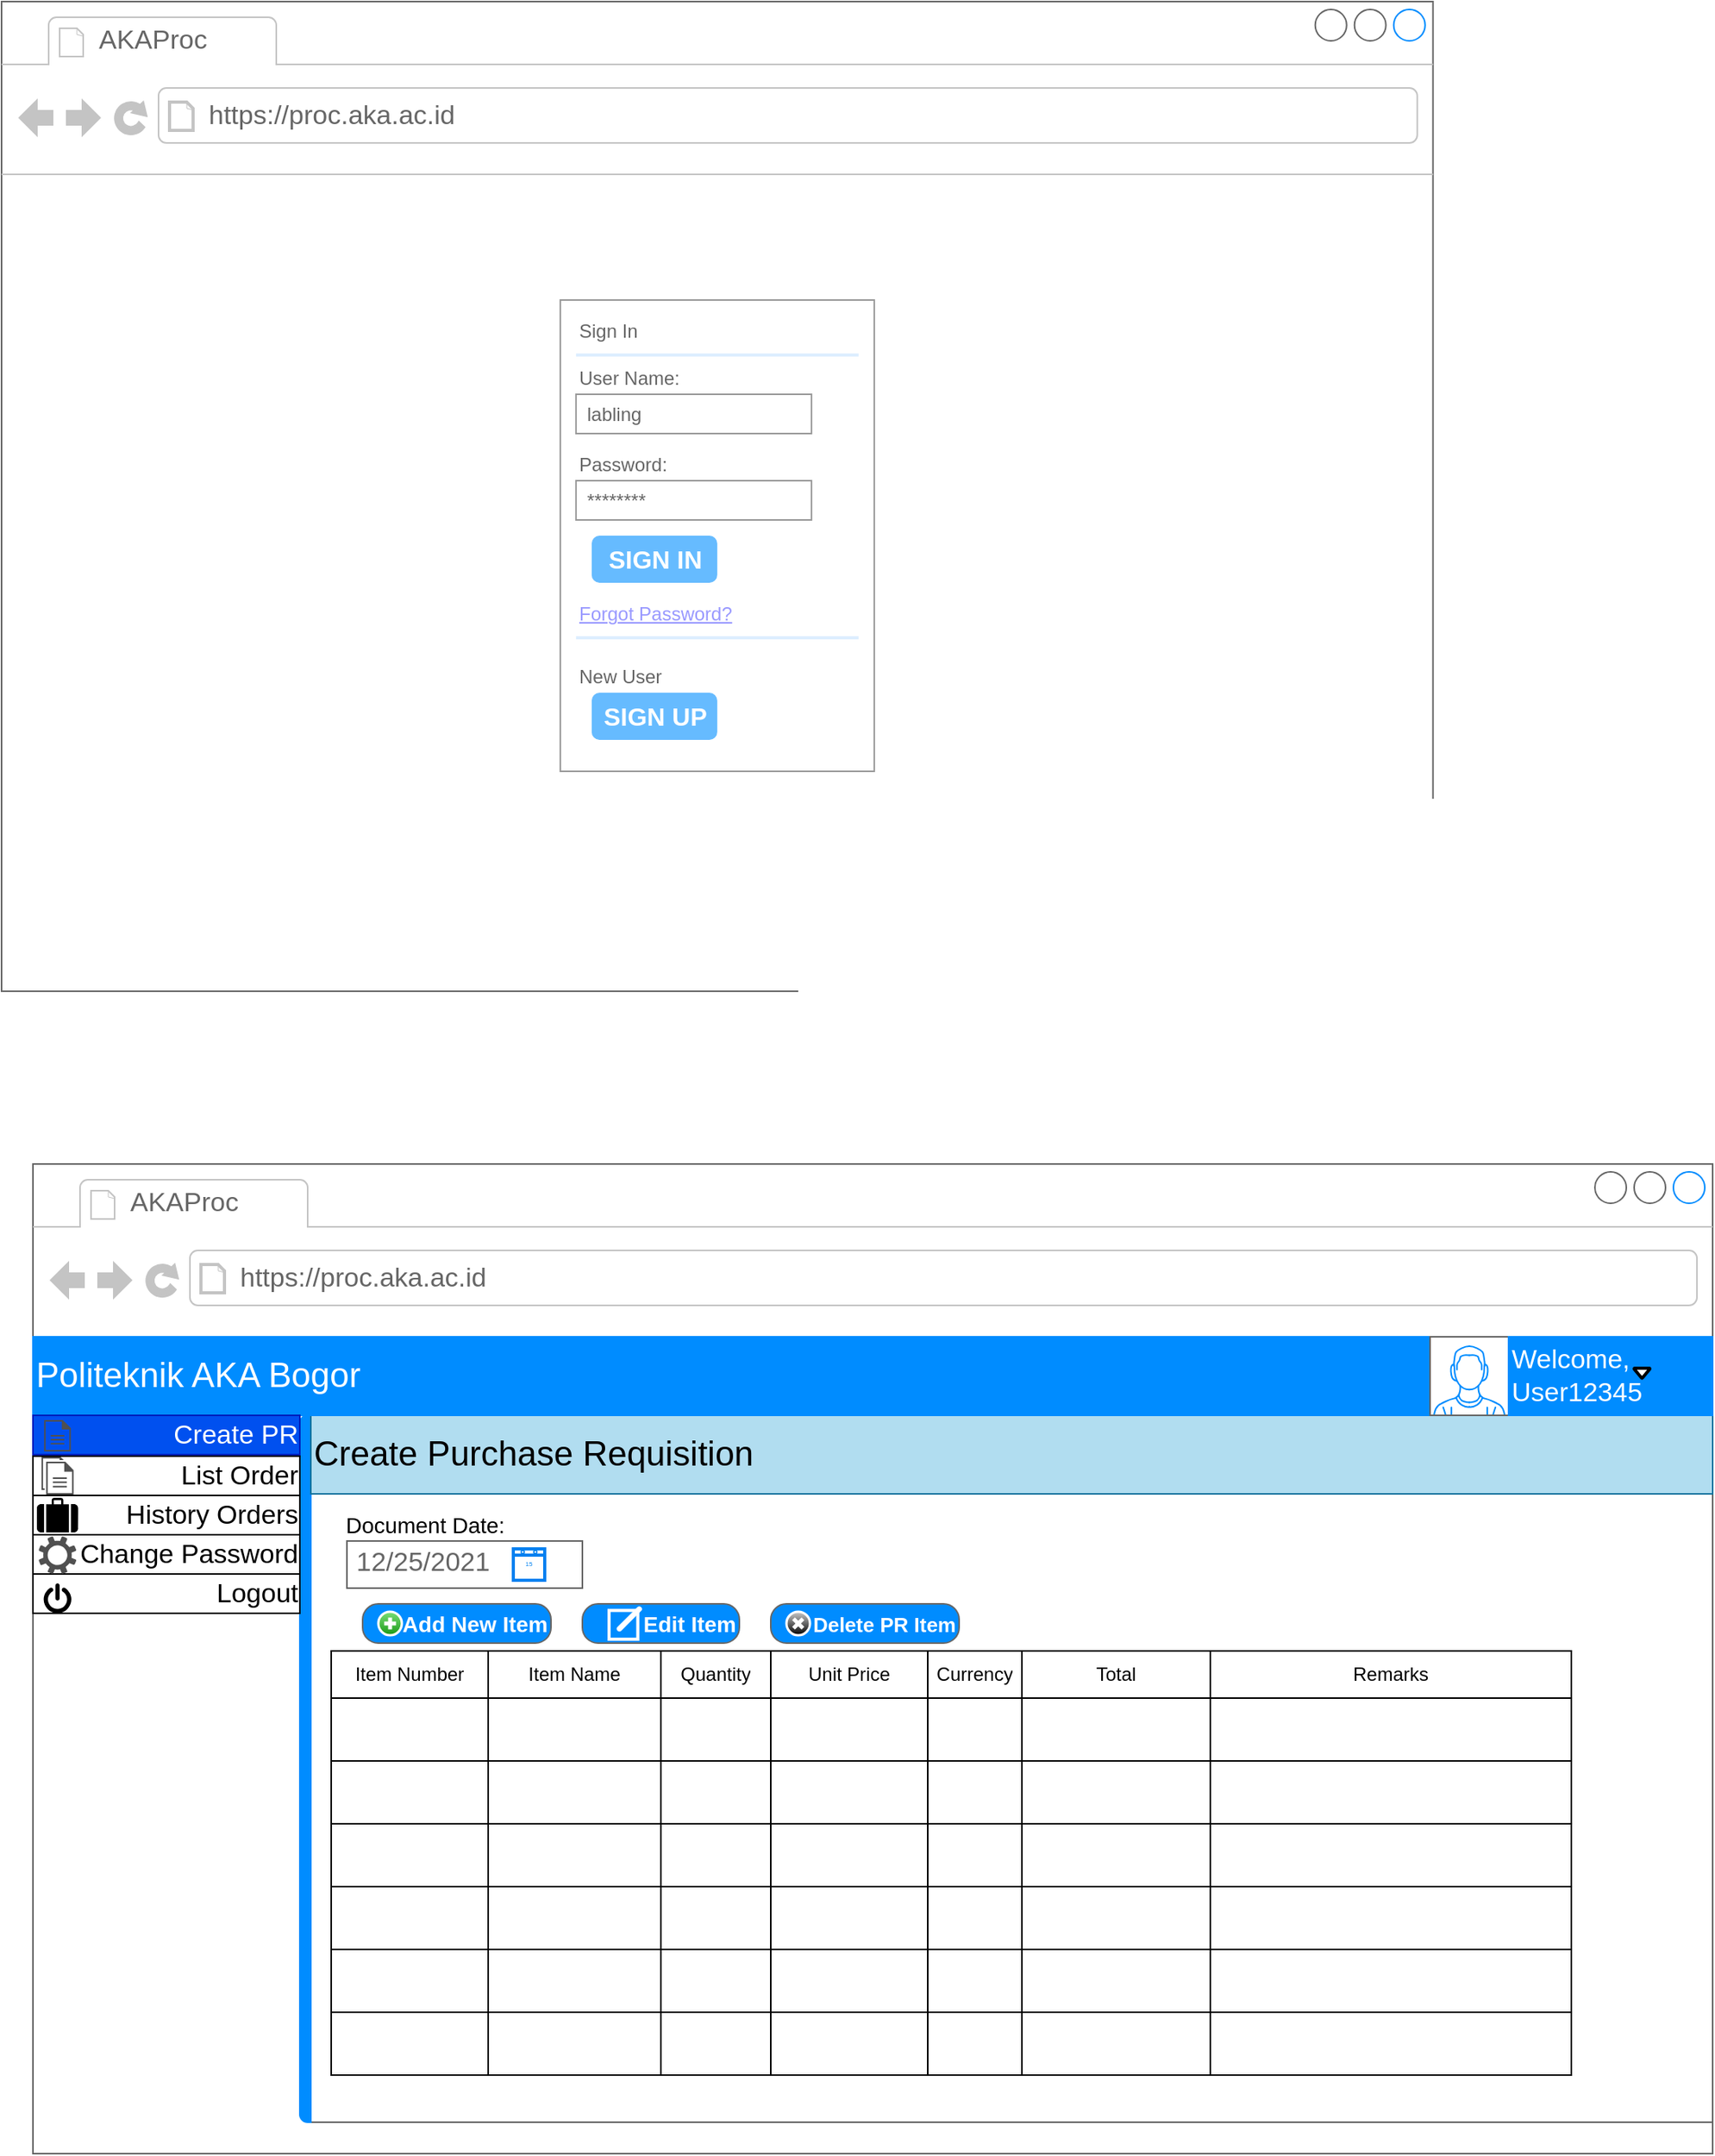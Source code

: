 <mxfile version="14.9.5" type="github">
  <diagram name="Page-1" id="03018318-947c-dd8e-b7a3-06fadd420f32">
    <mxGraphModel dx="942" dy="614" grid="1" gridSize="10" guides="1" tooltips="1" connect="1" arrows="1" fold="1" page="1" pageScale="1" pageWidth="1100" pageHeight="850" background="none" math="0" shadow="0">
      <root>
        <mxCell id="0" />
        <mxCell id="1" parent="0" />
        <mxCell id="FRGPHZSi0qJU7UoumQTa-4" value="" style="strokeWidth=1;shadow=0;dashed=0;align=center;html=1;shape=mxgraph.mockup.containers.browserWindow;rSize=0;strokeColor=#666666;strokeColor2=#008cff;strokeColor3=#c4c4c4;mainText=,;recursiveResize=0;" parent="1" vertex="1">
          <mxGeometry x="40" y="40" width="911.84" height="630" as="geometry" />
        </mxCell>
        <mxCell id="FRGPHZSi0qJU7UoumQTa-5" value="AKAProc" style="strokeWidth=1;shadow=0;dashed=0;align=center;html=1;shape=mxgraph.mockup.containers.anchor;fontSize=17;fontColor=#666666;align=left;" parent="FRGPHZSi0qJU7UoumQTa-4" vertex="1">
          <mxGeometry x="60" y="12" width="110" height="26" as="geometry" />
        </mxCell>
        <mxCell id="FRGPHZSi0qJU7UoumQTa-6" value="https://proc.aka.ac.id" style="strokeWidth=1;shadow=0;dashed=0;align=center;html=1;shape=mxgraph.mockup.containers.anchor;rSize=0;fontSize=17;fontColor=#666666;align=left;" parent="FRGPHZSi0qJU7UoumQTa-4" vertex="1">
          <mxGeometry x="130" y="60" width="250" height="26" as="geometry" />
        </mxCell>
        <mxCell id="FRGPHZSi0qJU7UoumQTa-7" value="" style="strokeWidth=1;shadow=0;dashed=0;align=center;html=1;shape=mxgraph.mockup.forms.rrect;rSize=0;strokeColor=#999999;fillColor=#ffffff;" parent="FRGPHZSi0qJU7UoumQTa-4" vertex="1">
          <mxGeometry x="355.92" y="190" width="200" height="300" as="geometry" />
        </mxCell>
        <mxCell id="FRGPHZSi0qJU7UoumQTa-8" value="Sign In" style="strokeWidth=1;shadow=0;dashed=0;align=center;html=1;shape=mxgraph.mockup.forms.anchor;fontSize=12;fontColor=#666666;align=left;resizeWidth=1;spacingLeft=0;" parent="FRGPHZSi0qJU7UoumQTa-7" vertex="1">
          <mxGeometry width="100" height="20" relative="1" as="geometry">
            <mxPoint x="10" y="10" as="offset" />
          </mxGeometry>
        </mxCell>
        <mxCell id="FRGPHZSi0qJU7UoumQTa-9" value="" style="shape=line;strokeColor=#ddeeff;strokeWidth=2;html=1;resizeWidth=1;" parent="FRGPHZSi0qJU7UoumQTa-7" vertex="1">
          <mxGeometry width="180" height="10" relative="1" as="geometry">
            <mxPoint x="10" y="30" as="offset" />
          </mxGeometry>
        </mxCell>
        <mxCell id="FRGPHZSi0qJU7UoumQTa-10" value="User Name:" style="strokeWidth=1;shadow=0;dashed=0;align=center;html=1;shape=mxgraph.mockup.forms.anchor;fontSize=12;fontColor=#666666;align=left;resizeWidth=1;spacingLeft=0;" parent="FRGPHZSi0qJU7UoumQTa-7" vertex="1">
          <mxGeometry width="100" height="20" relative="1" as="geometry">
            <mxPoint x="10" y="40" as="offset" />
          </mxGeometry>
        </mxCell>
        <mxCell id="FRGPHZSi0qJU7UoumQTa-11" value="labling" style="strokeWidth=1;shadow=0;dashed=0;align=center;html=1;shape=mxgraph.mockup.forms.rrect;rSize=0;strokeColor=#999999;fontColor=#666666;align=left;spacingLeft=5;resizeWidth=1;" parent="FRGPHZSi0qJU7UoumQTa-7" vertex="1">
          <mxGeometry width="150" height="25" relative="1" as="geometry">
            <mxPoint x="10" y="60" as="offset" />
          </mxGeometry>
        </mxCell>
        <mxCell id="FRGPHZSi0qJU7UoumQTa-12" value="Password:" style="strokeWidth=1;shadow=0;dashed=0;align=center;html=1;shape=mxgraph.mockup.forms.anchor;fontSize=12;fontColor=#666666;align=left;resizeWidth=1;spacingLeft=0;" parent="FRGPHZSi0qJU7UoumQTa-7" vertex="1">
          <mxGeometry width="100" height="20" relative="1" as="geometry">
            <mxPoint x="10" y="95" as="offset" />
          </mxGeometry>
        </mxCell>
        <mxCell id="FRGPHZSi0qJU7UoumQTa-13" value="********" style="strokeWidth=1;shadow=0;dashed=0;align=center;html=1;shape=mxgraph.mockup.forms.rrect;rSize=0;strokeColor=#999999;fontColor=#666666;align=left;spacingLeft=5;resizeWidth=1;" parent="FRGPHZSi0qJU7UoumQTa-7" vertex="1">
          <mxGeometry width="150" height="25" relative="1" as="geometry">
            <mxPoint x="10" y="115" as="offset" />
          </mxGeometry>
        </mxCell>
        <mxCell id="FRGPHZSi0qJU7UoumQTa-14" value="SIGN IN" style="strokeWidth=1;shadow=0;dashed=0;align=center;html=1;shape=mxgraph.mockup.forms.rrect;rSize=5;strokeColor=none;fontColor=#ffffff;fillColor=#66bbff;fontSize=16;fontStyle=1;" parent="FRGPHZSi0qJU7UoumQTa-7" vertex="1">
          <mxGeometry y="1" width="80" height="30" relative="1" as="geometry">
            <mxPoint x="20" y="-150" as="offset" />
          </mxGeometry>
        </mxCell>
        <mxCell id="FRGPHZSi0qJU7UoumQTa-15" value="Forgot Password?" style="strokeWidth=1;shadow=0;dashed=0;align=center;html=1;shape=mxgraph.mockup.forms.anchor;fontSize=12;fontColor=#9999ff;align=left;spacingLeft=0;fontStyle=4;resizeWidth=1;" parent="FRGPHZSi0qJU7UoumQTa-7" vertex="1">
          <mxGeometry y="1" width="150" height="20" relative="1" as="geometry">
            <mxPoint x="10" y="-110" as="offset" />
          </mxGeometry>
        </mxCell>
        <mxCell id="FRGPHZSi0qJU7UoumQTa-16" value="" style="shape=line;strokeColor=#ddeeff;strokeWidth=2;html=1;resizeWidth=1;" parent="FRGPHZSi0qJU7UoumQTa-7" vertex="1">
          <mxGeometry y="1" width="180" height="10" relative="1" as="geometry">
            <mxPoint x="10" y="-90" as="offset" />
          </mxGeometry>
        </mxCell>
        <mxCell id="FRGPHZSi0qJU7UoumQTa-17" value="New User" style="strokeWidth=1;shadow=0;dashed=0;align=center;html=1;shape=mxgraph.mockup.forms.anchor;fontSize=12;fontColor=#666666;align=left;spacingLeft=0;resizeWidth=1;" parent="FRGPHZSi0qJU7UoumQTa-7" vertex="1">
          <mxGeometry y="1" width="150" height="20" relative="1" as="geometry">
            <mxPoint x="10" y="-70" as="offset" />
          </mxGeometry>
        </mxCell>
        <mxCell id="FRGPHZSi0qJU7UoumQTa-18" value="SIGN UP" style="strokeWidth=1;shadow=0;dashed=0;align=center;html=1;shape=mxgraph.mockup.forms.rrect;rSize=5;strokeColor=none;fontColor=#ffffff;fillColor=#66bbff;fontSize=16;fontStyle=1;" parent="FRGPHZSi0qJU7UoumQTa-7" vertex="1">
          <mxGeometry y="1" width="80" height="30" relative="1" as="geometry">
            <mxPoint x="20" y="-50" as="offset" />
          </mxGeometry>
        </mxCell>
        <mxCell id="42yvkzEmiVA_wIKFC7tD-16" value="" style="strokeWidth=1;shadow=0;dashed=0;align=center;html=1;shape=mxgraph.mockup.containers.browserWindow;rSize=0;strokeColor=#666666;strokeColor2=#008cff;strokeColor3=#c4c4c4;mainText=,;recursiveResize=0;" parent="1" vertex="1">
          <mxGeometry x="60" y="780" width="1070" height="630" as="geometry" />
        </mxCell>
        <mxCell id="42yvkzEmiVA_wIKFC7tD-17" value="AKAProc" style="strokeWidth=1;shadow=0;dashed=0;align=center;html=1;shape=mxgraph.mockup.containers.anchor;fontSize=17;fontColor=#666666;align=left;" parent="42yvkzEmiVA_wIKFC7tD-16" vertex="1">
          <mxGeometry x="60" y="12" width="110" height="26" as="geometry" />
        </mxCell>
        <mxCell id="42yvkzEmiVA_wIKFC7tD-18" value="https://proc.aka.ac.id" style="strokeWidth=1;shadow=0;dashed=0;align=center;html=1;shape=mxgraph.mockup.containers.anchor;rSize=0;fontSize=17;fontColor=#666666;align=left;" parent="42yvkzEmiVA_wIKFC7tD-16" vertex="1">
          <mxGeometry x="130" y="60" width="250" height="26" as="geometry" />
        </mxCell>
        <mxCell id="42yvkzEmiVA_wIKFC7tD-37" value="" style="strokeWidth=1;shadow=0;dashed=0;align=center;html=1;shape=mxgraph.mockup.containers.marginRect2;rectMarginLeft=67;strokeColor=#666666;gradientColor=none;" parent="42yvkzEmiVA_wIKFC7tD-16" vertex="1">
          <mxGeometry x="110" y="160" width="960" height="450" as="geometry" />
        </mxCell>
        <mxCell id="42yvkzEmiVA_wIKFC7tD-41" value="" style="strokeWidth=1;shadow=0;dashed=0;align=center;html=1;shape=mxgraph.mockup.containers.leftButton;rSize=5;strokeColor=#008cff;fillColor=#008cff;resizeHeight=1;movable=0;deletable=0;" parent="42yvkzEmiVA_wIKFC7tD-37" vertex="1">
          <mxGeometry width="7" height="450" relative="1" as="geometry">
            <mxPoint x="60" as="offset" />
          </mxGeometry>
        </mxCell>
        <mxCell id="42yvkzEmiVA_wIKFC7tD-43" value="&lt;font style=&quot;font-size: 22px&quot;&gt;Create Purchase Requisition&lt;/font&gt;" style="strokeWidth=1;shadow=0;dashed=0;align=left;html=1;shape=mxgraph.mockup.containers.rrect;rSize=0;fontSize=17;fillColor=#b1ddf0;strokeColor=#10739e;" parent="42yvkzEmiVA_wIKFC7tD-37" vertex="1">
          <mxGeometry x="67" width="893" height="50" as="geometry" />
        </mxCell>
        <mxCell id="42yvkzEmiVA_wIKFC7tD-111" value="12/25/2021" style="strokeWidth=1;shadow=0;dashed=0;align=center;html=1;shape=mxgraph.mockup.text.textBox;fontColor=#666666;align=left;fontSize=17;spacingLeft=4;spacingTop=-3;strokeColor=#666666;mainText=" parent="42yvkzEmiVA_wIKFC7tD-37" vertex="1">
          <mxGeometry x="90" y="80" width="150" height="30" as="geometry" />
        </mxCell>
        <mxCell id="42yvkzEmiVA_wIKFC7tD-166" value="Document Date:" style="text;html=1;strokeColor=none;fillColor=none;align=center;verticalAlign=middle;whiteSpace=wrap;rounded=0;fontSize=14;" parent="42yvkzEmiVA_wIKFC7tD-37" vertex="1">
          <mxGeometry x="80" y="60" width="120" height="20" as="geometry" />
        </mxCell>
        <mxCell id="UZ5AK2FVw-hcxoctWNac-22" value="" style="shape=table;startSize=0;container=1;collapsible=0;childLayout=tableLayout;" vertex="1" parent="42yvkzEmiVA_wIKFC7tD-37">
          <mxGeometry x="80" y="150" width="790" height="270" as="geometry" />
        </mxCell>
        <mxCell id="UZ5AK2FVw-hcxoctWNac-23" value="" style="shape=partialRectangle;collapsible=0;dropTarget=0;pointerEvents=0;fillColor=none;top=0;left=0;bottom=0;right=0;points=[[0,0.5],[1,0.5]];portConstraint=eastwest;" vertex="1" parent="UZ5AK2FVw-hcxoctWNac-22">
          <mxGeometry width="790" height="30" as="geometry" />
        </mxCell>
        <mxCell id="UZ5AK2FVw-hcxoctWNac-24" value="Item Number" style="shape=partialRectangle;html=1;whiteSpace=wrap;connectable=0;overflow=hidden;fillColor=none;top=0;left=0;bottom=0;right=0;pointerEvents=1;" vertex="1" parent="UZ5AK2FVw-hcxoctWNac-23">
          <mxGeometry width="100" height="30" as="geometry" />
        </mxCell>
        <mxCell id="UZ5AK2FVw-hcxoctWNac-25" value="" style="shape=partialRectangle;html=1;whiteSpace=wrap;connectable=0;overflow=hidden;fillColor=none;top=0;left=0;bottom=0;right=0;pointerEvents=1;" vertex="1" parent="UZ5AK2FVw-hcxoctWNac-23">
          <mxGeometry x="100" width="110" height="30" as="geometry" />
        </mxCell>
        <mxCell id="UZ5AK2FVw-hcxoctWNac-26" value="Quantity" style="shape=partialRectangle;html=1;whiteSpace=wrap;connectable=0;overflow=hidden;fillColor=none;top=0;left=0;bottom=0;right=0;pointerEvents=1;" vertex="1" parent="UZ5AK2FVw-hcxoctWNac-23">
          <mxGeometry x="210" width="70" height="30" as="geometry" />
        </mxCell>
        <mxCell id="UZ5AK2FVw-hcxoctWNac-27" value="Unit Price" style="shape=partialRectangle;html=1;whiteSpace=wrap;connectable=0;overflow=hidden;fillColor=none;top=0;left=0;bottom=0;right=0;pointerEvents=1;" vertex="1" parent="UZ5AK2FVw-hcxoctWNac-23">
          <mxGeometry x="280" width="100" height="30" as="geometry" />
        </mxCell>
        <mxCell id="UZ5AK2FVw-hcxoctWNac-28" value="Currency" style="shape=partialRectangle;html=1;whiteSpace=wrap;connectable=0;overflow=hidden;fillColor=none;top=0;left=0;bottom=0;right=0;pointerEvents=1;" vertex="1" parent="UZ5AK2FVw-hcxoctWNac-23">
          <mxGeometry x="380" width="60" height="30" as="geometry" />
        </mxCell>
        <mxCell id="UZ5AK2FVw-hcxoctWNac-29" value="Total" style="shape=partialRectangle;html=1;whiteSpace=wrap;connectable=0;overflow=hidden;fillColor=none;top=0;left=0;bottom=0;right=0;pointerEvents=1;" vertex="1" parent="UZ5AK2FVw-hcxoctWNac-23">
          <mxGeometry x="440" width="120" height="30" as="geometry" />
        </mxCell>
        <mxCell id="UZ5AK2FVw-hcxoctWNac-38" value="Remarks" style="shape=partialRectangle;html=1;whiteSpace=wrap;connectable=0;overflow=hidden;fillColor=none;top=0;left=0;bottom=0;right=0;pointerEvents=1;" vertex="1" parent="UZ5AK2FVw-hcxoctWNac-23">
          <mxGeometry x="560" width="230" height="30" as="geometry" />
        </mxCell>
        <mxCell id="UZ5AK2FVw-hcxoctWNac-30" value="" style="shape=partialRectangle;collapsible=0;dropTarget=0;pointerEvents=0;fillColor=none;top=0;left=0;bottom=0;right=0;points=[[0,0.5],[1,0.5]];portConstraint=eastwest;" vertex="1" parent="UZ5AK2FVw-hcxoctWNac-22">
          <mxGeometry y="30" width="790" height="40" as="geometry" />
        </mxCell>
        <mxCell id="UZ5AK2FVw-hcxoctWNac-31" value="" style="shape=partialRectangle;html=1;whiteSpace=wrap;connectable=0;overflow=hidden;fillColor=none;top=0;left=0;bottom=0;right=0;pointerEvents=1;" vertex="1" parent="UZ5AK2FVw-hcxoctWNac-30">
          <mxGeometry width="100" height="40" as="geometry" />
        </mxCell>
        <mxCell id="UZ5AK2FVw-hcxoctWNac-32" value="" style="shape=partialRectangle;html=1;whiteSpace=wrap;connectable=0;overflow=hidden;fillColor=none;top=0;left=0;bottom=0;right=0;pointerEvents=1;" vertex="1" parent="UZ5AK2FVw-hcxoctWNac-30">
          <mxGeometry x="100" width="110" height="40" as="geometry" />
        </mxCell>
        <mxCell id="UZ5AK2FVw-hcxoctWNac-33" value="" style="shape=partialRectangle;html=1;whiteSpace=wrap;connectable=0;overflow=hidden;fillColor=none;top=0;left=0;bottom=0;right=0;pointerEvents=1;" vertex="1" parent="UZ5AK2FVw-hcxoctWNac-30">
          <mxGeometry x="210" width="70" height="40" as="geometry" />
        </mxCell>
        <mxCell id="UZ5AK2FVw-hcxoctWNac-34" value="" style="shape=partialRectangle;html=1;whiteSpace=wrap;connectable=0;overflow=hidden;fillColor=none;top=0;left=0;bottom=0;right=0;pointerEvents=1;" vertex="1" parent="UZ5AK2FVw-hcxoctWNac-30">
          <mxGeometry x="280" width="100" height="40" as="geometry" />
        </mxCell>
        <mxCell id="UZ5AK2FVw-hcxoctWNac-35" value="" style="shape=partialRectangle;html=1;whiteSpace=wrap;connectable=0;overflow=hidden;fillColor=none;top=0;left=0;bottom=0;right=0;pointerEvents=1;" vertex="1" parent="UZ5AK2FVw-hcxoctWNac-30">
          <mxGeometry x="380" width="60" height="40" as="geometry" />
        </mxCell>
        <mxCell id="UZ5AK2FVw-hcxoctWNac-36" value="" style="shape=partialRectangle;html=1;whiteSpace=wrap;connectable=0;overflow=hidden;fillColor=none;top=0;left=0;bottom=0;right=0;pointerEvents=1;" vertex="1" parent="UZ5AK2FVw-hcxoctWNac-30">
          <mxGeometry x="440" width="120" height="40" as="geometry" />
        </mxCell>
        <mxCell id="UZ5AK2FVw-hcxoctWNac-39" style="shape=partialRectangle;html=1;whiteSpace=wrap;connectable=0;overflow=hidden;fillColor=none;top=0;left=0;bottom=0;right=0;pointerEvents=1;" vertex="1" parent="UZ5AK2FVw-hcxoctWNac-30">
          <mxGeometry x="560" width="230" height="40" as="geometry" />
        </mxCell>
        <mxCell id="UZ5AK2FVw-hcxoctWNac-48" style="shape=partialRectangle;collapsible=0;dropTarget=0;pointerEvents=0;fillColor=none;top=0;left=0;bottom=0;right=0;points=[[0,0.5],[1,0.5]];portConstraint=eastwest;" vertex="1" parent="UZ5AK2FVw-hcxoctWNac-22">
          <mxGeometry y="70" width="790" height="40" as="geometry" />
        </mxCell>
        <mxCell id="UZ5AK2FVw-hcxoctWNac-49" style="shape=partialRectangle;html=1;whiteSpace=wrap;connectable=0;overflow=hidden;fillColor=none;top=0;left=0;bottom=0;right=0;pointerEvents=1;" vertex="1" parent="UZ5AK2FVw-hcxoctWNac-48">
          <mxGeometry width="100" height="40" as="geometry" />
        </mxCell>
        <mxCell id="UZ5AK2FVw-hcxoctWNac-50" style="shape=partialRectangle;html=1;whiteSpace=wrap;connectable=0;overflow=hidden;fillColor=none;top=0;left=0;bottom=0;right=0;pointerEvents=1;" vertex="1" parent="UZ5AK2FVw-hcxoctWNac-48">
          <mxGeometry x="100" width="110" height="40" as="geometry" />
        </mxCell>
        <mxCell id="UZ5AK2FVw-hcxoctWNac-51" style="shape=partialRectangle;html=1;whiteSpace=wrap;connectable=0;overflow=hidden;fillColor=none;top=0;left=0;bottom=0;right=0;pointerEvents=1;" vertex="1" parent="UZ5AK2FVw-hcxoctWNac-48">
          <mxGeometry x="210" width="70" height="40" as="geometry" />
        </mxCell>
        <mxCell id="UZ5AK2FVw-hcxoctWNac-52" style="shape=partialRectangle;html=1;whiteSpace=wrap;connectable=0;overflow=hidden;fillColor=none;top=0;left=0;bottom=0;right=0;pointerEvents=1;" vertex="1" parent="UZ5AK2FVw-hcxoctWNac-48">
          <mxGeometry x="280" width="100" height="40" as="geometry" />
        </mxCell>
        <mxCell id="UZ5AK2FVw-hcxoctWNac-53" style="shape=partialRectangle;html=1;whiteSpace=wrap;connectable=0;overflow=hidden;fillColor=none;top=0;left=0;bottom=0;right=0;pointerEvents=1;" vertex="1" parent="UZ5AK2FVw-hcxoctWNac-48">
          <mxGeometry x="380" width="60" height="40" as="geometry" />
        </mxCell>
        <mxCell id="UZ5AK2FVw-hcxoctWNac-54" style="shape=partialRectangle;html=1;whiteSpace=wrap;connectable=0;overflow=hidden;fillColor=none;top=0;left=0;bottom=0;right=0;pointerEvents=1;" vertex="1" parent="UZ5AK2FVw-hcxoctWNac-48">
          <mxGeometry x="440" width="120" height="40" as="geometry" />
        </mxCell>
        <mxCell id="UZ5AK2FVw-hcxoctWNac-55" style="shape=partialRectangle;html=1;whiteSpace=wrap;connectable=0;overflow=hidden;fillColor=none;top=0;left=0;bottom=0;right=0;pointerEvents=1;" vertex="1" parent="UZ5AK2FVw-hcxoctWNac-48">
          <mxGeometry x="560" width="230" height="40" as="geometry" />
        </mxCell>
        <mxCell id="UZ5AK2FVw-hcxoctWNac-56" style="shape=partialRectangle;collapsible=0;dropTarget=0;pointerEvents=0;fillColor=none;top=0;left=0;bottom=0;right=0;points=[[0,0.5],[1,0.5]];portConstraint=eastwest;" vertex="1" parent="UZ5AK2FVw-hcxoctWNac-22">
          <mxGeometry y="110" width="790" height="40" as="geometry" />
        </mxCell>
        <mxCell id="UZ5AK2FVw-hcxoctWNac-57" style="shape=partialRectangle;html=1;whiteSpace=wrap;connectable=0;overflow=hidden;fillColor=none;top=0;left=0;bottom=0;right=0;pointerEvents=1;" vertex="1" parent="UZ5AK2FVw-hcxoctWNac-56">
          <mxGeometry width="100" height="40" as="geometry" />
        </mxCell>
        <mxCell id="UZ5AK2FVw-hcxoctWNac-58" style="shape=partialRectangle;html=1;whiteSpace=wrap;connectable=0;overflow=hidden;fillColor=none;top=0;left=0;bottom=0;right=0;pointerEvents=1;" vertex="1" parent="UZ5AK2FVw-hcxoctWNac-56">
          <mxGeometry x="100" width="110" height="40" as="geometry" />
        </mxCell>
        <mxCell id="UZ5AK2FVw-hcxoctWNac-59" style="shape=partialRectangle;html=1;whiteSpace=wrap;connectable=0;overflow=hidden;fillColor=none;top=0;left=0;bottom=0;right=0;pointerEvents=1;" vertex="1" parent="UZ5AK2FVw-hcxoctWNac-56">
          <mxGeometry x="210" width="70" height="40" as="geometry" />
        </mxCell>
        <mxCell id="UZ5AK2FVw-hcxoctWNac-60" style="shape=partialRectangle;html=1;whiteSpace=wrap;connectable=0;overflow=hidden;fillColor=none;top=0;left=0;bottom=0;right=0;pointerEvents=1;" vertex="1" parent="UZ5AK2FVw-hcxoctWNac-56">
          <mxGeometry x="280" width="100" height="40" as="geometry" />
        </mxCell>
        <mxCell id="UZ5AK2FVw-hcxoctWNac-61" style="shape=partialRectangle;html=1;whiteSpace=wrap;connectable=0;overflow=hidden;fillColor=none;top=0;left=0;bottom=0;right=0;pointerEvents=1;" vertex="1" parent="UZ5AK2FVw-hcxoctWNac-56">
          <mxGeometry x="380" width="60" height="40" as="geometry" />
        </mxCell>
        <mxCell id="UZ5AK2FVw-hcxoctWNac-62" style="shape=partialRectangle;html=1;whiteSpace=wrap;connectable=0;overflow=hidden;fillColor=none;top=0;left=0;bottom=0;right=0;pointerEvents=1;" vertex="1" parent="UZ5AK2FVw-hcxoctWNac-56">
          <mxGeometry x="440" width="120" height="40" as="geometry" />
        </mxCell>
        <mxCell id="UZ5AK2FVw-hcxoctWNac-63" style="shape=partialRectangle;html=1;whiteSpace=wrap;connectable=0;overflow=hidden;fillColor=none;top=0;left=0;bottom=0;right=0;pointerEvents=1;" vertex="1" parent="UZ5AK2FVw-hcxoctWNac-56">
          <mxGeometry x="560" width="230" height="40" as="geometry" />
        </mxCell>
        <mxCell id="UZ5AK2FVw-hcxoctWNac-64" style="shape=partialRectangle;collapsible=0;dropTarget=0;pointerEvents=0;fillColor=none;top=0;left=0;bottom=0;right=0;points=[[0,0.5],[1,0.5]];portConstraint=eastwest;" vertex="1" parent="UZ5AK2FVw-hcxoctWNac-22">
          <mxGeometry y="150" width="790" height="40" as="geometry" />
        </mxCell>
        <mxCell id="UZ5AK2FVw-hcxoctWNac-65" style="shape=partialRectangle;html=1;whiteSpace=wrap;connectable=0;overflow=hidden;fillColor=none;top=0;left=0;bottom=0;right=0;pointerEvents=1;" vertex="1" parent="UZ5AK2FVw-hcxoctWNac-64">
          <mxGeometry width="100" height="40" as="geometry" />
        </mxCell>
        <mxCell id="UZ5AK2FVw-hcxoctWNac-66" style="shape=partialRectangle;html=1;whiteSpace=wrap;connectable=0;overflow=hidden;fillColor=none;top=0;left=0;bottom=0;right=0;pointerEvents=1;" vertex="1" parent="UZ5AK2FVw-hcxoctWNac-64">
          <mxGeometry x="100" width="110" height="40" as="geometry" />
        </mxCell>
        <mxCell id="UZ5AK2FVw-hcxoctWNac-67" style="shape=partialRectangle;html=1;whiteSpace=wrap;connectable=0;overflow=hidden;fillColor=none;top=0;left=0;bottom=0;right=0;pointerEvents=1;" vertex="1" parent="UZ5AK2FVw-hcxoctWNac-64">
          <mxGeometry x="210" width="70" height="40" as="geometry" />
        </mxCell>
        <mxCell id="UZ5AK2FVw-hcxoctWNac-68" style="shape=partialRectangle;html=1;whiteSpace=wrap;connectable=0;overflow=hidden;fillColor=none;top=0;left=0;bottom=0;right=0;pointerEvents=1;" vertex="1" parent="UZ5AK2FVw-hcxoctWNac-64">
          <mxGeometry x="280" width="100" height="40" as="geometry" />
        </mxCell>
        <mxCell id="UZ5AK2FVw-hcxoctWNac-69" style="shape=partialRectangle;html=1;whiteSpace=wrap;connectable=0;overflow=hidden;fillColor=none;top=0;left=0;bottom=0;right=0;pointerEvents=1;" vertex="1" parent="UZ5AK2FVw-hcxoctWNac-64">
          <mxGeometry x="380" width="60" height="40" as="geometry" />
        </mxCell>
        <mxCell id="UZ5AK2FVw-hcxoctWNac-70" style="shape=partialRectangle;html=1;whiteSpace=wrap;connectable=0;overflow=hidden;fillColor=none;top=0;left=0;bottom=0;right=0;pointerEvents=1;" vertex="1" parent="UZ5AK2FVw-hcxoctWNac-64">
          <mxGeometry x="440" width="120" height="40" as="geometry" />
        </mxCell>
        <mxCell id="UZ5AK2FVw-hcxoctWNac-71" style="shape=partialRectangle;html=1;whiteSpace=wrap;connectable=0;overflow=hidden;fillColor=none;top=0;left=0;bottom=0;right=0;pointerEvents=1;" vertex="1" parent="UZ5AK2FVw-hcxoctWNac-64">
          <mxGeometry x="560" width="230" height="40" as="geometry" />
        </mxCell>
        <mxCell id="UZ5AK2FVw-hcxoctWNac-72" style="shape=partialRectangle;collapsible=0;dropTarget=0;pointerEvents=0;fillColor=none;top=0;left=0;bottom=0;right=0;points=[[0,0.5],[1,0.5]];portConstraint=eastwest;" vertex="1" parent="UZ5AK2FVw-hcxoctWNac-22">
          <mxGeometry y="190" width="790" height="40" as="geometry" />
        </mxCell>
        <mxCell id="UZ5AK2FVw-hcxoctWNac-73" style="shape=partialRectangle;html=1;whiteSpace=wrap;connectable=0;overflow=hidden;fillColor=none;top=0;left=0;bottom=0;right=0;pointerEvents=1;" vertex="1" parent="UZ5AK2FVw-hcxoctWNac-72">
          <mxGeometry width="100" height="40" as="geometry" />
        </mxCell>
        <mxCell id="UZ5AK2FVw-hcxoctWNac-74" style="shape=partialRectangle;html=1;whiteSpace=wrap;connectable=0;overflow=hidden;fillColor=none;top=0;left=0;bottom=0;right=0;pointerEvents=1;" vertex="1" parent="UZ5AK2FVw-hcxoctWNac-72">
          <mxGeometry x="100" width="110" height="40" as="geometry" />
        </mxCell>
        <mxCell id="UZ5AK2FVw-hcxoctWNac-75" style="shape=partialRectangle;html=1;whiteSpace=wrap;connectable=0;overflow=hidden;fillColor=none;top=0;left=0;bottom=0;right=0;pointerEvents=1;" vertex="1" parent="UZ5AK2FVw-hcxoctWNac-72">
          <mxGeometry x="210" width="70" height="40" as="geometry" />
        </mxCell>
        <mxCell id="UZ5AK2FVw-hcxoctWNac-76" style="shape=partialRectangle;html=1;whiteSpace=wrap;connectable=0;overflow=hidden;fillColor=none;top=0;left=0;bottom=0;right=0;pointerEvents=1;" vertex="1" parent="UZ5AK2FVw-hcxoctWNac-72">
          <mxGeometry x="280" width="100" height="40" as="geometry" />
        </mxCell>
        <mxCell id="UZ5AK2FVw-hcxoctWNac-77" style="shape=partialRectangle;html=1;whiteSpace=wrap;connectable=0;overflow=hidden;fillColor=none;top=0;left=0;bottom=0;right=0;pointerEvents=1;" vertex="1" parent="UZ5AK2FVw-hcxoctWNac-72">
          <mxGeometry x="380" width="60" height="40" as="geometry" />
        </mxCell>
        <mxCell id="UZ5AK2FVw-hcxoctWNac-78" style="shape=partialRectangle;html=1;whiteSpace=wrap;connectable=0;overflow=hidden;fillColor=none;top=0;left=0;bottom=0;right=0;pointerEvents=1;" vertex="1" parent="UZ5AK2FVw-hcxoctWNac-72">
          <mxGeometry x="440" width="120" height="40" as="geometry" />
        </mxCell>
        <mxCell id="UZ5AK2FVw-hcxoctWNac-79" style="shape=partialRectangle;html=1;whiteSpace=wrap;connectable=0;overflow=hidden;fillColor=none;top=0;left=0;bottom=0;right=0;pointerEvents=1;" vertex="1" parent="UZ5AK2FVw-hcxoctWNac-72">
          <mxGeometry x="560" width="230" height="40" as="geometry" />
        </mxCell>
        <mxCell id="UZ5AK2FVw-hcxoctWNac-80" style="shape=partialRectangle;collapsible=0;dropTarget=0;pointerEvents=0;fillColor=none;top=0;left=0;bottom=0;right=0;points=[[0,0.5],[1,0.5]];portConstraint=eastwest;" vertex="1" parent="UZ5AK2FVw-hcxoctWNac-22">
          <mxGeometry y="230" width="790" height="40" as="geometry" />
        </mxCell>
        <mxCell id="UZ5AK2FVw-hcxoctWNac-81" style="shape=partialRectangle;html=1;whiteSpace=wrap;connectable=0;overflow=hidden;fillColor=none;top=0;left=0;bottom=0;right=0;pointerEvents=1;" vertex="1" parent="UZ5AK2FVw-hcxoctWNac-80">
          <mxGeometry width="100" height="40" as="geometry" />
        </mxCell>
        <mxCell id="UZ5AK2FVw-hcxoctWNac-82" style="shape=partialRectangle;html=1;whiteSpace=wrap;connectable=0;overflow=hidden;fillColor=none;top=0;left=0;bottom=0;right=0;pointerEvents=1;" vertex="1" parent="UZ5AK2FVw-hcxoctWNac-80">
          <mxGeometry x="100" width="110" height="40" as="geometry" />
        </mxCell>
        <mxCell id="UZ5AK2FVw-hcxoctWNac-83" style="shape=partialRectangle;html=1;whiteSpace=wrap;connectable=0;overflow=hidden;fillColor=none;top=0;left=0;bottom=0;right=0;pointerEvents=1;" vertex="1" parent="UZ5AK2FVw-hcxoctWNac-80">
          <mxGeometry x="210" width="70" height="40" as="geometry" />
        </mxCell>
        <mxCell id="UZ5AK2FVw-hcxoctWNac-84" style="shape=partialRectangle;html=1;whiteSpace=wrap;connectable=0;overflow=hidden;fillColor=none;top=0;left=0;bottom=0;right=0;pointerEvents=1;" vertex="1" parent="UZ5AK2FVw-hcxoctWNac-80">
          <mxGeometry x="280" width="100" height="40" as="geometry" />
        </mxCell>
        <mxCell id="UZ5AK2FVw-hcxoctWNac-85" style="shape=partialRectangle;html=1;whiteSpace=wrap;connectable=0;overflow=hidden;fillColor=none;top=0;left=0;bottom=0;right=0;pointerEvents=1;" vertex="1" parent="UZ5AK2FVw-hcxoctWNac-80">
          <mxGeometry x="380" width="60" height="40" as="geometry" />
        </mxCell>
        <mxCell id="UZ5AK2FVw-hcxoctWNac-86" style="shape=partialRectangle;html=1;whiteSpace=wrap;connectable=0;overflow=hidden;fillColor=none;top=0;left=0;bottom=0;right=0;pointerEvents=1;" vertex="1" parent="UZ5AK2FVw-hcxoctWNac-80">
          <mxGeometry x="440" width="120" height="40" as="geometry" />
        </mxCell>
        <mxCell id="UZ5AK2FVw-hcxoctWNac-87" style="shape=partialRectangle;html=1;whiteSpace=wrap;connectable=0;overflow=hidden;fillColor=none;top=0;left=0;bottom=0;right=0;pointerEvents=1;" vertex="1" parent="UZ5AK2FVw-hcxoctWNac-80">
          <mxGeometry x="560" width="230" height="40" as="geometry" />
        </mxCell>
        <mxCell id="UZ5AK2FVw-hcxoctWNac-37" value="Item Name" style="shape=partialRectangle;html=1;whiteSpace=wrap;connectable=0;overflow=hidden;fillColor=none;top=0;left=0;bottom=0;right=0;pointerEvents=1;" vertex="1" parent="42yvkzEmiVA_wIKFC7tD-37">
          <mxGeometry x="200" y="150" width="70" height="30" as="geometry" />
        </mxCell>
        <mxCell id="UZ5AK2FVw-hcxoctWNac-88" value="&lt;font style=&quot;font-size: 14px&quot;&gt;Add New Item&lt;/font&gt;" style="strokeWidth=1;shadow=0;dashed=0;align=right;html=1;shape=mxgraph.mockup.buttons.button;strokeColor=#666666;fontColor=#ffffff;mainText=;buttonStyle=round;fontSize=17;fontStyle=1;fillColor=#008cff;whiteSpace=wrap;" vertex="1" parent="42yvkzEmiVA_wIKFC7tD-37">
          <mxGeometry x="100" y="120" width="120" height="25" as="geometry" />
        </mxCell>
        <mxCell id="UZ5AK2FVw-hcxoctWNac-90" value="&lt;font style=&quot;font-size: 13px&quot;&gt;Delete PR Item&lt;/font&gt;" style="strokeWidth=1;shadow=0;dashed=0;align=right;html=1;shape=mxgraph.mockup.buttons.button;strokeColor=#666666;fontColor=#ffffff;mainText=;buttonStyle=round;fontSize=17;fontStyle=1;fillColor=#008cff;whiteSpace=wrap;" vertex="1" parent="42yvkzEmiVA_wIKFC7tD-37">
          <mxGeometry x="360" y="120" width="120" height="25" as="geometry" />
        </mxCell>
        <mxCell id="42yvkzEmiVA_wIKFC7tD-42" value="&lt;font style=&quot;font-size: 22px&quot;&gt;Politeknik AKA Bogor&lt;/font&gt;" style="strokeWidth=1;shadow=0;dashed=0;align=left;html=1;shape=mxgraph.mockup.containers.rrect;rSize=0;fontSize=17;fontColor=#ffffff;strokeColor=#008cff;fillColor=#008cff;" parent="42yvkzEmiVA_wIKFC7tD-16" vertex="1">
          <mxGeometry y="110" width="890" height="50" as="geometry" />
        </mxCell>
        <mxCell id="42yvkzEmiVA_wIKFC7tD-44" value="" style="verticalLabelPosition=bottom;shadow=0;dashed=0;align=center;html=1;verticalAlign=top;strokeWidth=1;shape=mxgraph.mockup.containers.userMale;strokeColor=#666666;strokeColor2=#008cff;" parent="42yvkzEmiVA_wIKFC7tD-16" vertex="1">
          <mxGeometry x="890" y="110" width="50" height="50" as="geometry" />
        </mxCell>
        <mxCell id="42yvkzEmiVA_wIKFC7tD-45" value="Welcome,&lt;br&gt;User12345" style="strokeWidth=1;shadow=0;dashed=0;align=left;html=1;shape=mxgraph.mockup.containers.rrect;rSize=0;fontSize=17;fontColor=#ffffff;strokeColor=#008cff;fillColor=#008cff;" parent="42yvkzEmiVA_wIKFC7tD-16" vertex="1">
          <mxGeometry x="940" y="110" width="130" height="50" as="geometry" />
        </mxCell>
        <mxCell id="42yvkzEmiVA_wIKFC7tD-38" value="Create PR" style="strokeWidth=1;shadow=0;dashed=0;align=right;html=1;shape=mxgraph.mockup.containers.rrect;rSize=0;fontSize=17;fillColor=#0050ef;strokeColor=#001DBC;fontColor=#ffffff;" parent="42yvkzEmiVA_wIKFC7tD-16" vertex="1">
          <mxGeometry width="170" height="25" relative="1" as="geometry">
            <mxPoint y="160" as="offset" />
          </mxGeometry>
        </mxCell>
        <mxCell id="42yvkzEmiVA_wIKFC7tD-47" value="List Order" style="strokeWidth=1;shadow=0;dashed=0;align=right;html=1;shape=mxgraph.mockup.containers.rrect;rSize=0;fontSize=17;" parent="42yvkzEmiVA_wIKFC7tD-16" vertex="1">
          <mxGeometry y="186" width="170" height="25" as="geometry" />
        </mxCell>
        <mxCell id="42yvkzEmiVA_wIKFC7tD-48" value="History Orders" style="strokeWidth=1;shadow=0;dashed=0;align=right;html=1;shape=mxgraph.mockup.containers.rrect;rSize=0;fontSize=17;" parent="42yvkzEmiVA_wIKFC7tD-16" vertex="1">
          <mxGeometry y="211" width="170" height="25" as="geometry" />
        </mxCell>
        <mxCell id="42yvkzEmiVA_wIKFC7tD-49" value="Change Password" style="strokeWidth=1;shadow=0;dashed=0;align=right;html=1;shape=mxgraph.mockup.containers.rrect;rSize=0;fontSize=17;" parent="42yvkzEmiVA_wIKFC7tD-16" vertex="1">
          <mxGeometry y="236" width="170" height="25" as="geometry" />
        </mxCell>
        <mxCell id="42yvkzEmiVA_wIKFC7tD-50" value="Logout" style="strokeWidth=1;shadow=0;dashed=0;align=right;html=1;shape=mxgraph.mockup.containers.rrect;rSize=0;fontSize=17;" parent="42yvkzEmiVA_wIKFC7tD-16" vertex="1">
          <mxGeometry y="261" width="170" height="25" as="geometry" />
        </mxCell>
        <mxCell id="42yvkzEmiVA_wIKFC7tD-51" value="" style="shape=mxgraph.signs.tech.power;html=1;pointerEvents=1;fillColor=#000000;strokeColor=none;verticalLabelPosition=bottom;verticalAlign=top;align=center;" parent="42yvkzEmiVA_wIKFC7tD-16" vertex="1">
          <mxGeometry x="6.82" y="267" width="17.64" height="19" as="geometry" />
        </mxCell>
        <mxCell id="42yvkzEmiVA_wIKFC7tD-52" value="" style="shape=mxgraph.signs.travel.baggage;html=1;pointerEvents=1;fillColor=#000000;strokeColor=none;verticalLabelPosition=bottom;verticalAlign=top;align=center;" parent="42yvkzEmiVA_wIKFC7tD-16" vertex="1">
          <mxGeometry x="2.49" y="212.5" width="26.29" height="22" as="geometry" />
        </mxCell>
        <mxCell id="42yvkzEmiVA_wIKFC7tD-53" value="" style="pointerEvents=1;shadow=0;dashed=0;html=1;strokeColor=none;fillColor=#505050;labelPosition=center;verticalLabelPosition=bottom;verticalAlign=top;outlineConnect=0;align=center;shape=mxgraph.office.concepts.settings;" parent="42yvkzEmiVA_wIKFC7tD-16" vertex="1">
          <mxGeometry x="3.64" y="237" width="24" height="24" as="geometry" />
        </mxCell>
        <mxCell id="42yvkzEmiVA_wIKFC7tD-54" value="" style="pointerEvents=1;shadow=0;dashed=0;html=1;strokeColor=none;fillColor=#505050;labelPosition=center;verticalLabelPosition=bottom;verticalAlign=top;outlineConnect=0;align=center;shape=mxgraph.office.concepts.documents;" parent="42yvkzEmiVA_wIKFC7tD-16" vertex="1">
          <mxGeometry x="5.42" y="186.5" width="20.44" height="24" as="geometry" />
        </mxCell>
        <mxCell id="42yvkzEmiVA_wIKFC7tD-55" value="" style="pointerEvents=1;shadow=0;dashed=0;html=1;strokeColor=none;fillColor=#505050;labelPosition=center;verticalLabelPosition=bottom;verticalAlign=top;outlineConnect=0;align=center;shape=mxgraph.office.concepts.document;" parent="42yvkzEmiVA_wIKFC7tD-16" vertex="1">
          <mxGeometry x="7.13" y="163" width="17.02" height="20" as="geometry" />
        </mxCell>
        <mxCell id="42yvkzEmiVA_wIKFC7tD-46" value="" style="strokeWidth=2;html=1;shape=mxgraph.flowchart.merge_or_storage;whiteSpace=wrap;" parent="1" vertex="1">
          <mxGeometry x="1080" y="910" width="10" height="6.32" as="geometry" />
        </mxCell>
        <mxCell id="42yvkzEmiVA_wIKFC7tD-165" value="" style="html=1;verticalLabelPosition=bottom;align=center;labelBackgroundColor=#ffffff;verticalAlign=top;strokeWidth=2;strokeColor=#0080F0;shadow=0;dashed=0;shape=mxgraph.ios7.icons.calendar;" parent="1" vertex="1">
          <mxGeometry x="366" y="1025" width="20" height="20" as="geometry" />
        </mxCell>
        <mxCell id="UZ5AK2FVw-hcxoctWNac-89" value="&lt;font style=&quot;font-size: 14px&quot;&gt;Edit Item&lt;/font&gt;" style="strokeWidth=1;shadow=0;dashed=0;align=right;html=1;shape=mxgraph.mockup.buttons.button;strokeColor=#666666;fontColor=#ffffff;mainText=;buttonStyle=round;fontSize=17;fontStyle=1;fillColor=#008cff;whiteSpace=wrap;" vertex="1" parent="1">
          <mxGeometry x="410" y="1060" width="100" height="25" as="geometry" />
        </mxCell>
        <mxCell id="UZ5AK2FVw-hcxoctWNac-91" value="" style="verticalLabelPosition=bottom;verticalAlign=top;html=1;shadow=0;dashed=0;strokeWidth=1;shape=mxgraph.ios.iAddIcon;fillColor=#7AdF78;fillColor2=#1A9917;strokeColor=#ffffff;" vertex="1" parent="1">
          <mxGeometry x="280" y="1065" width="15" height="15" as="geometry" />
        </mxCell>
        <mxCell id="UZ5AK2FVw-hcxoctWNac-92" value="" style="verticalLabelPosition=bottom;verticalAlign=top;html=1;shadow=0;dashed=0;strokeWidth=1;shape=mxgraph.ios.iDeleteApp;fillColor=#cccccc;fillColor2=#000000;strokeColor=#ffffff;" vertex="1" parent="1">
          <mxGeometry x="540" y="1065" width="15" height="15" as="geometry" />
        </mxCell>
        <mxCell id="UZ5AK2FVw-hcxoctWNac-93" value="" style="html=1;verticalLabelPosition=bottom;align=center;labelBackgroundColor=#ffffff;verticalAlign=top;strokeWidth=2;shadow=0;dashed=0;shape=mxgraph.ios7.icons.edit;fillColor=none;strokeColor=#FFFFFF;" vertex="1" parent="1">
          <mxGeometry x="427" y="1062.5" width="20" height="20" as="geometry" />
        </mxCell>
      </root>
    </mxGraphModel>
  </diagram>
</mxfile>
